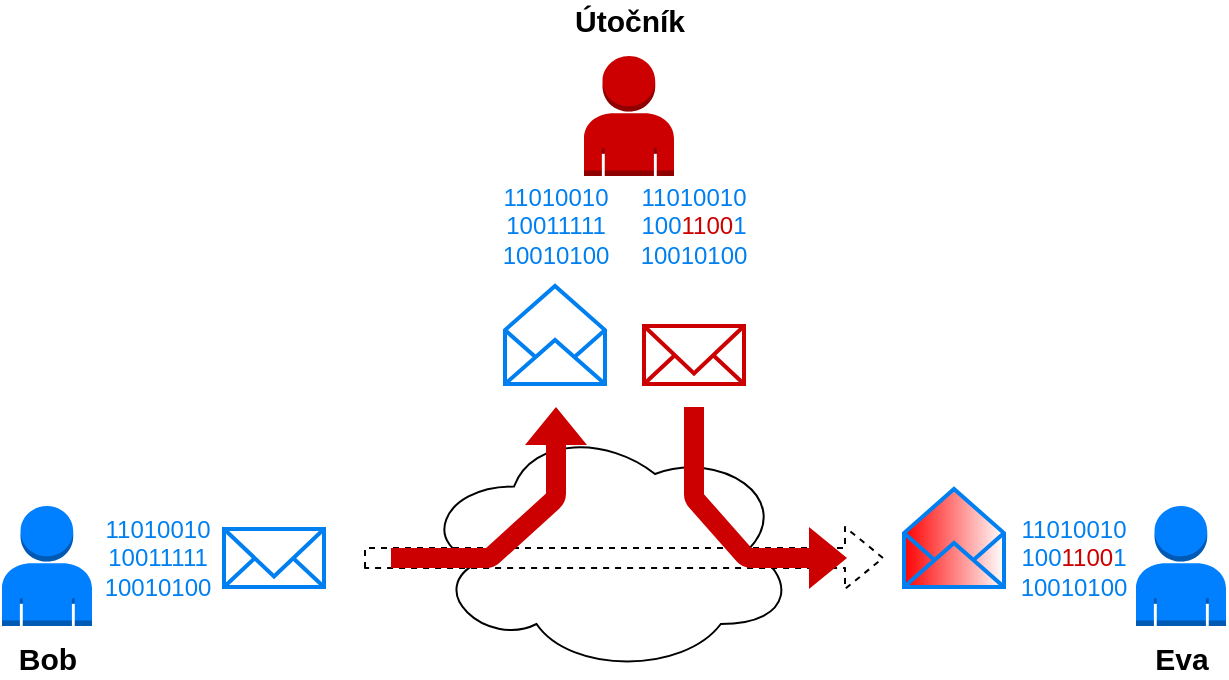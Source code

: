 <mxfile version="12.2.3" type="google" pages="1"><diagram id="KQbcBKds0Yyqv5vkCtu4" name="Page-1"><mxGraphModel dx="1368" dy="819" grid="1" gridSize="10" guides="1" tooltips="1" connect="1" arrows="1" fold="1" page="1" pageScale="1" pageWidth="827" pageHeight="1169" math="0" shadow="0"><root><mxCell id="0"/><mxCell id="1" parent="0"/><mxCell id="D4Crx_8czGkIDOIalMsa-8" value="" style="ellipse;shape=cloud;whiteSpace=wrap;html=1;" parent="1" vertex="1"><mxGeometry x="318" y="249" width="188" height="125" as="geometry"/></mxCell><mxCell id="D4Crx_8czGkIDOIalMsa-4" value="" style="outlineConnect=0;dashed=0;verticalLabelPosition=bottom;verticalAlign=top;align=center;html=1;shape=mxgraph.aws3.user;fillColor=#CC0000;strokeColor=#b85450;" parent="1" vertex="1"><mxGeometry x="400" y="65" width="45" height="60" as="geometry"/></mxCell><mxCell id="D4Crx_8czGkIDOIalMsa-5" value="" style="outlineConnect=0;dashed=0;verticalLabelPosition=bottom;verticalAlign=top;align=center;html=1;shape=mxgraph.aws3.user;fillColor=#007FFF;strokeColor=#6c8ebf;" parent="1" vertex="1"><mxGeometry x="109" y="290" width="45" height="60" as="geometry"/></mxCell><mxCell id="D4Crx_8czGkIDOIalMsa-6" value="" style="outlineConnect=0;dashed=0;verticalLabelPosition=bottom;verticalAlign=top;align=center;html=1;shape=mxgraph.aws3.user;fillColor=#007FFF;strokeColor=#6c8ebf;" parent="1" vertex="1"><mxGeometry x="676" y="290" width="45" height="60" as="geometry"/></mxCell><mxCell id="D4Crx_8czGkIDOIalMsa-16" value="Bob" style="text;html=1;strokeColor=none;fillColor=none;align=center;verticalAlign=middle;whiteSpace=wrap;rounded=0;fontSize=15;fontStyle=1" parent="1" vertex="1"><mxGeometry x="111.5" y="356" width="40" height="20" as="geometry"/></mxCell><mxCell id="D4Crx_8czGkIDOIalMsa-17" value="Eva" style="text;html=1;strokeColor=none;fillColor=none;align=center;verticalAlign=middle;whiteSpace=wrap;rounded=0;fontSize=15;fontStyle=1" parent="1" vertex="1"><mxGeometry x="678.5" y="356" width="40" height="20" as="geometry"/></mxCell><mxCell id="D4Crx_8czGkIDOIalMsa-18" value="Útočník" style="text;html=1;strokeColor=none;fillColor=none;align=center;verticalAlign=middle;whiteSpace=wrap;rounded=0;fontSize=15;fontStyle=1" parent="1" vertex="1"><mxGeometry x="402.5" y="37" width="40" height="20" as="geometry"/></mxCell><mxCell id="D4Crx_8czGkIDOIalMsa-20" value="" style="html=1;verticalLabelPosition=bottom;align=center;labelBackgroundColor=#ffffff;verticalAlign=top;strokeWidth=2;strokeColor=#0080F0;shadow=0;dashed=0;shape=mxgraph.ios7.icons.mail;fillColor=none;" parent="1" vertex="1"><mxGeometry x="220" y="301.5" width="50" height="29" as="geometry"/></mxCell><mxCell id="D4Crx_8czGkIDOIalMsa-21" value="" style="html=1;verticalLabelPosition=bottom;align=center;labelBackgroundColor=#ffffff;verticalAlign=top;strokeWidth=2;strokeColor=#0080F0;shadow=0;dashed=0;shape=mxgraph.ios7.icons.envelope_(empty);fillColor=#FF0000;gradientColor=#ffffff;gradientDirection=east;" parent="1" vertex="1"><mxGeometry x="560" y="281.5" width="50" height="49" as="geometry"/></mxCell><mxCell id="D4Crx_8czGkIDOIalMsa-22" value="" style="html=1;verticalLabelPosition=bottom;align=center;labelBackgroundColor=#ffffff;verticalAlign=top;strokeWidth=2;strokeColor=#0080F0;shadow=0;dashed=0;shape=mxgraph.ios7.icons.envelope_(empty);fillColor=none;" parent="1" vertex="1"><mxGeometry x="360.5" y="180" width="50" height="49" as="geometry"/></mxCell><mxCell id="D4Crx_8czGkIDOIalMsa-26" value="" style="html=1;verticalLabelPosition=bottom;align=center;labelBackgroundColor=#ffffff;verticalAlign=top;strokeWidth=2;strokeColor=#CC0000;shadow=0;dashed=0;shape=mxgraph.ios7.icons.mail;fillColor=none;" parent="1" vertex="1"><mxGeometry x="430" y="200" width="50" height="29" as="geometry"/></mxCell><mxCell id="D4Crx_8czGkIDOIalMsa-27" value="&lt;font color=&quot;#0080f0&quot;&gt;11010010&lt;br&gt;100&lt;/font&gt;1100&lt;font color=&quot;#0080f0&quot;&gt;1&lt;br&gt;10010100&lt;/font&gt;" style="text;html=1;strokeColor=none;fillColor=none;align=center;verticalAlign=middle;whiteSpace=wrap;rounded=0;fontColor=#CC0000;" parent="1" vertex="1"><mxGeometry x="435" y="140" width="40" height="20" as="geometry"/></mxCell><mxCell id="D4Crx_8czGkIDOIalMsa-28" value="&lt;font color=&quot;#0080f0&quot;&gt;11010010&lt;br&gt;10011111&lt;br&gt;10010100&lt;/font&gt;" style="text;html=1;strokeColor=none;fillColor=none;align=center;verticalAlign=middle;whiteSpace=wrap;rounded=0;fontColor=#CC0000;" parent="1" vertex="1"><mxGeometry x="365.5" y="140" width="40" height="20" as="geometry"/></mxCell><mxCell id="D4Crx_8czGkIDOIalMsa-29" value="&lt;font color=&quot;#0080f0&quot;&gt;11010010&lt;br&gt;10011111&lt;br&gt;10010100&lt;/font&gt;" style="text;html=1;strokeColor=none;fillColor=none;align=center;verticalAlign=middle;whiteSpace=wrap;rounded=0;fontColor=#CC0000;" parent="1" vertex="1"><mxGeometry x="167" y="306" width="40" height="20" as="geometry"/></mxCell><mxCell id="D4Crx_8czGkIDOIalMsa-31" value="&lt;font color=&quot;#0080f0&quot;&gt;11010010&lt;br&gt;100&lt;/font&gt;1100&lt;font color=&quot;#0080f0&quot;&gt;1&lt;br&gt;10010100&lt;/font&gt;" style="text;html=1;strokeColor=none;fillColor=none;align=center;verticalAlign=middle;whiteSpace=wrap;rounded=0;fontColor=#CC0000;" parent="1" vertex="1"><mxGeometry x="625" y="306" width="40" height="20" as="geometry"/></mxCell><mxCell id="D4Crx_8czGkIDOIalMsa-33" value="" style="shape=flexArrow;endArrow=classic;html=1;fillColor=none;strokeColor=#000000;dashed=1;" parent="1" edge="1"><mxGeometry width="50" height="50" relative="1" as="geometry"><mxPoint x="290" y="316.0" as="sourcePoint"/><mxPoint x="550" y="316" as="targetPoint"/></mxGeometry></mxCell><mxCell id="D4Crx_8czGkIDOIalMsa-24" value="" style="shape=flexArrow;endArrow=classic;html=1;fillColor=#CC0000;strokeColor=none;" parent="1" edge="1"><mxGeometry width="50" height="50" relative="1" as="geometry"><mxPoint x="455" y="240" as="sourcePoint"/><mxPoint x="532" y="316" as="targetPoint"/><Array as="points"><mxPoint x="455" y="286"/><mxPoint x="481.5" y="316"/></Array></mxGeometry></mxCell><mxCell id="D4Crx_8czGkIDOIalMsa-13" value="" style="shape=flexArrow;endArrow=classic;html=1;fillColor=#CC0000;strokeColor=none;" parent="1" edge="1"><mxGeometry width="50" height="50" relative="1" as="geometry"><mxPoint x="303" y="316" as="sourcePoint"/><mxPoint x="386" y="240" as="targetPoint"/><Array as="points"><mxPoint x="353" y="316"/><mxPoint x="386" y="286"/></Array></mxGeometry></mxCell></root></mxGraphModel></diagram></mxfile>